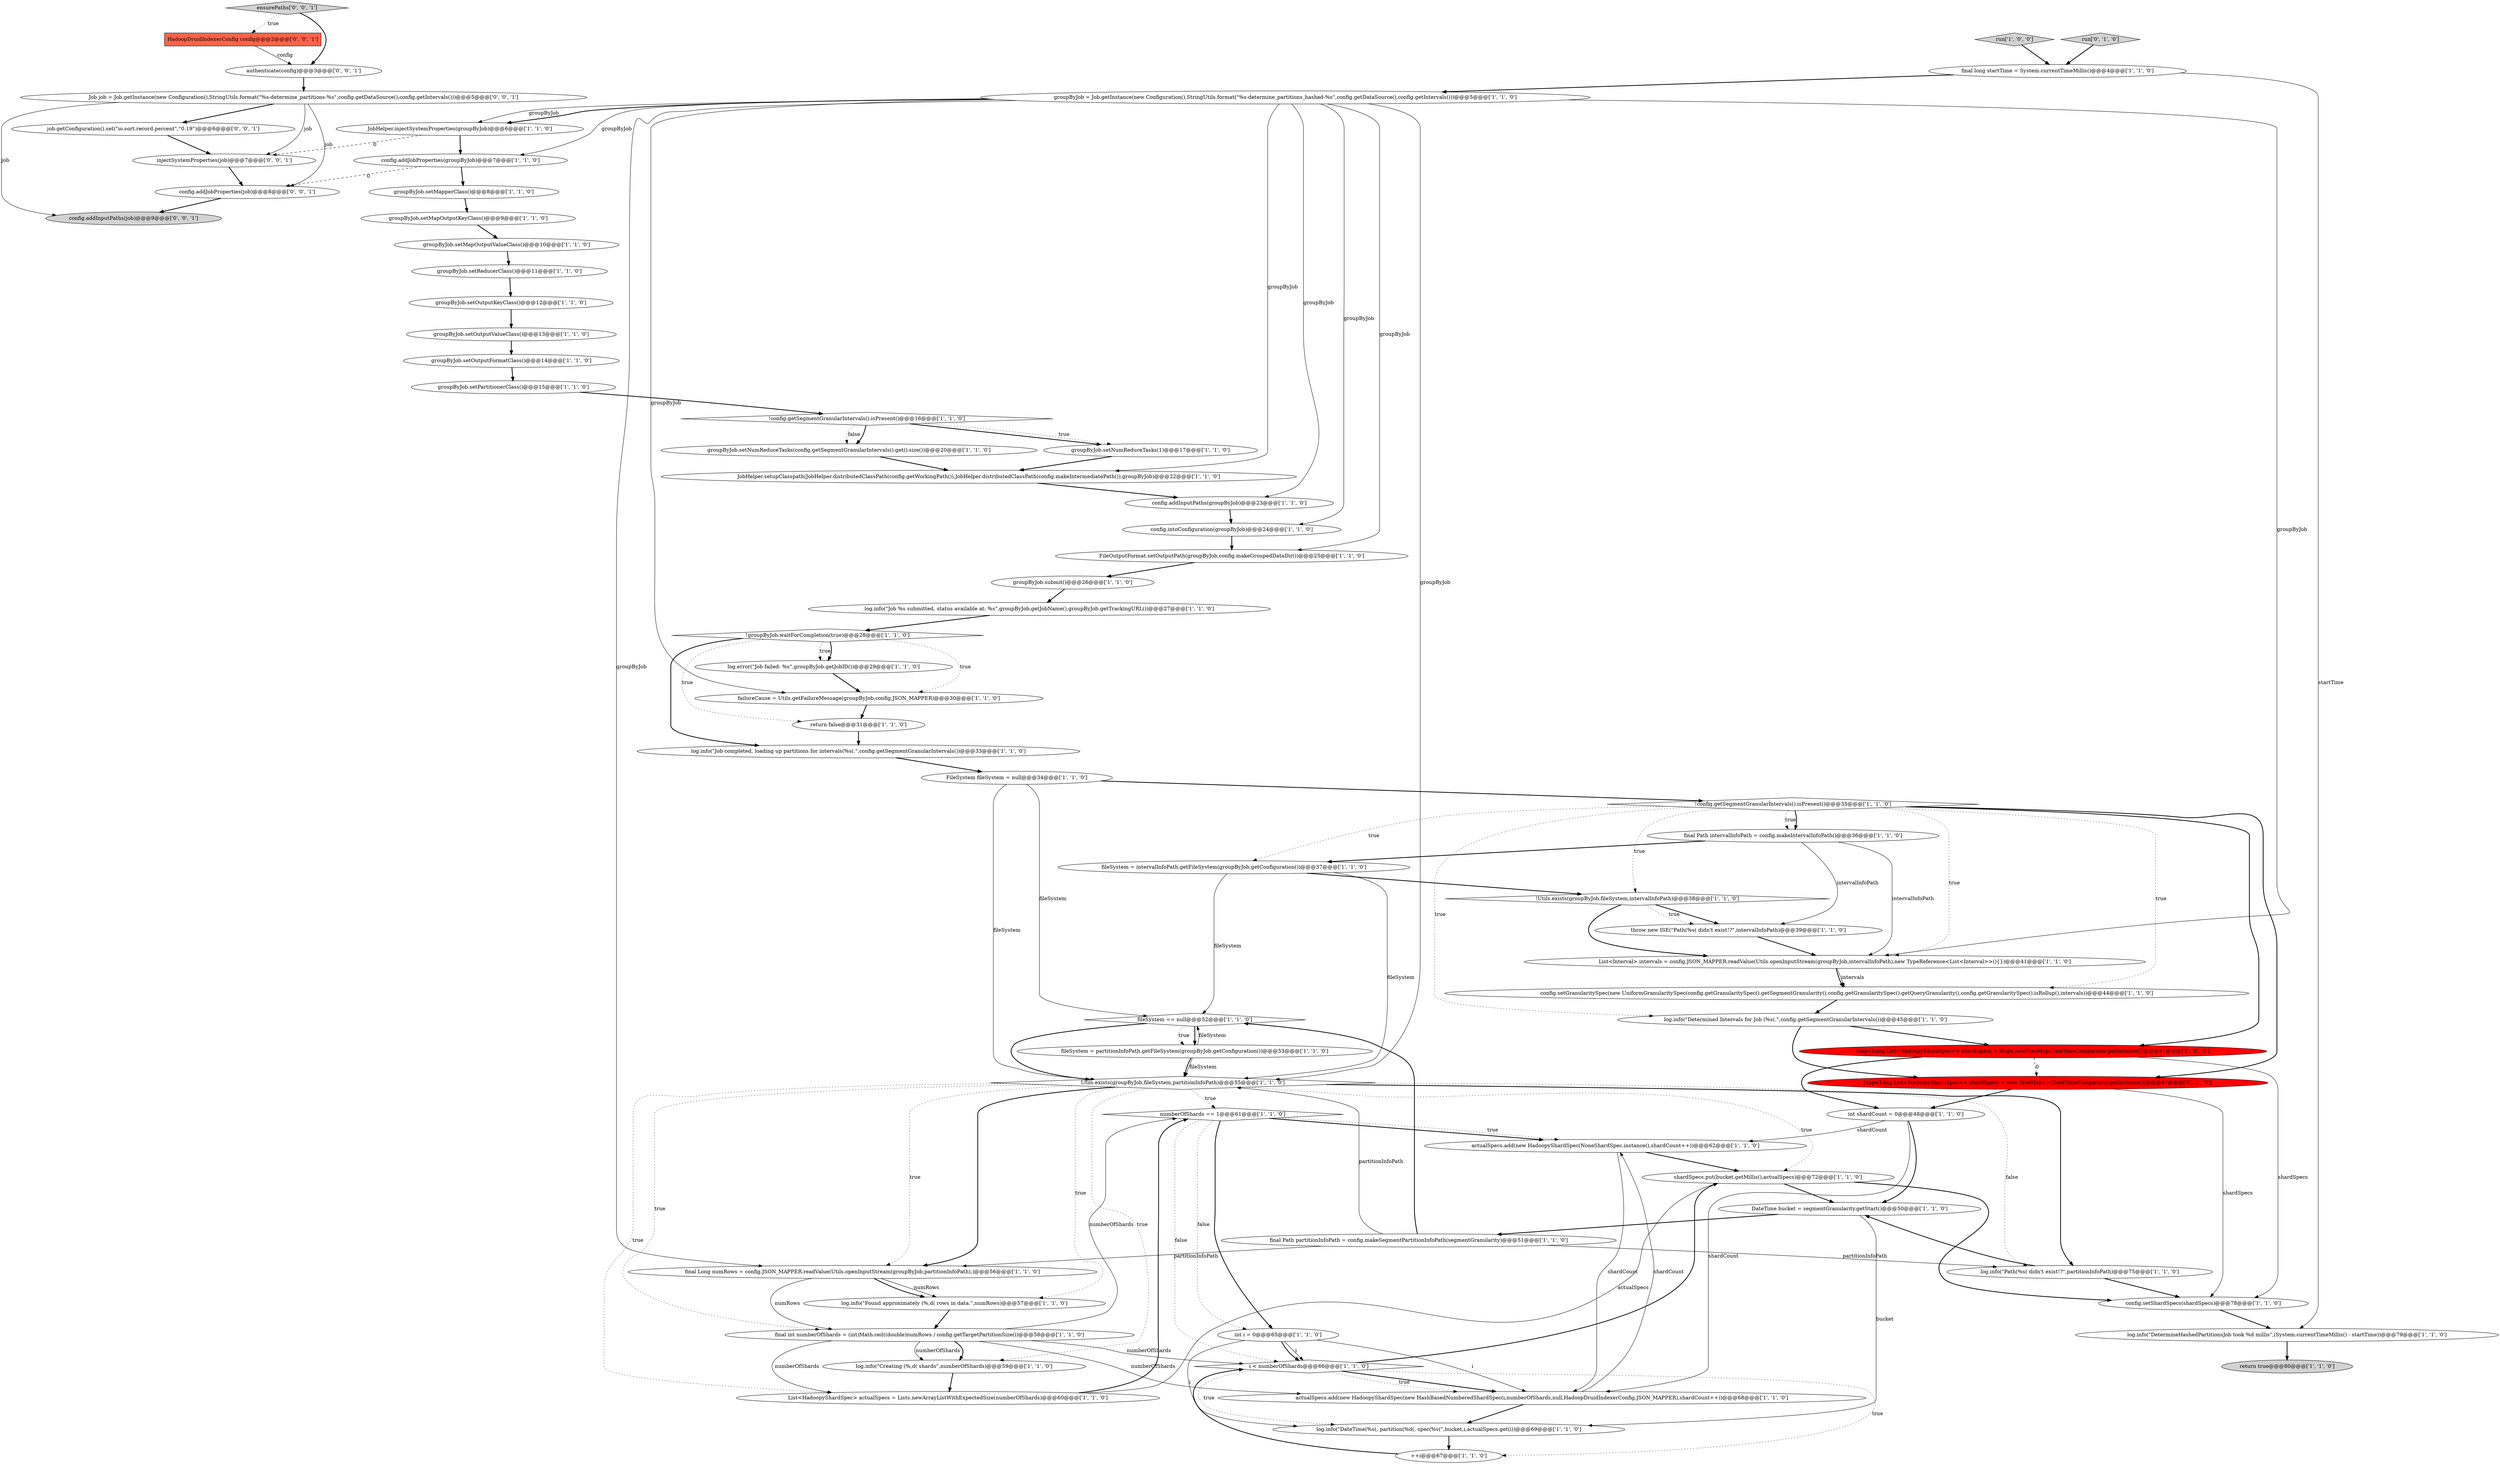 digraph {
51 [style = filled, label = "groupByJob.setMapOutputValueClass()@@@10@@@['1', '1', '0']", fillcolor = white, shape = ellipse image = "AAA0AAABBB1BBB"];
65 [style = filled, label = "Job job = Job.getInstance(new Configuration(),StringUtils.format(\"%s-determine_partitions-%s\",config.getDataSource(),config.getIntervals()))@@@5@@@['0', '0', '1']", fillcolor = white, shape = ellipse image = "AAA0AAABBB3BBB"];
34 [style = filled, label = "FileSystem fileSystem = null@@@34@@@['1', '1', '0']", fillcolor = white, shape = ellipse image = "AAA0AAABBB1BBB"];
8 [style = filled, label = "failureCause = Utils.getFailureMessage(groupByJob,config.JSON_MAPPER)@@@30@@@['1', '1', '0']", fillcolor = white, shape = ellipse image = "AAA0AAABBB1BBB"];
32 [style = filled, label = "fileSystem = intervalInfoPath.getFileSystem(groupByJob.getConfiguration())@@@37@@@['1', '1', '0']", fillcolor = white, shape = ellipse image = "AAA0AAABBB1BBB"];
4 [style = filled, label = "groupByJob.setPartitionerClass()@@@15@@@['1', '1', '0']", fillcolor = white, shape = ellipse image = "AAA0AAABBB1BBB"];
3 [style = filled, label = "return false@@@31@@@['1', '1', '0']", fillcolor = white, shape = ellipse image = "AAA0AAABBB1BBB"];
13 [style = filled, label = "numberOfShards == 1@@@61@@@['1', '1', '0']", fillcolor = white, shape = diamond image = "AAA0AAABBB1BBB"];
20 [style = filled, label = "Map<Long,List<HadoopyShardSpec>> shardSpecs = Maps.newTreeMap(DateTimeComparator.getInstance())@@@47@@@['1', '0', '0']", fillcolor = red, shape = ellipse image = "AAA1AAABBB1BBB"];
18 [style = filled, label = "groupByJob.submit()@@@26@@@['1', '1', '0']", fillcolor = white, shape = ellipse image = "AAA0AAABBB1BBB"];
46 [style = filled, label = "shardSpecs.put(bucket.getMillis(),actualSpecs)@@@72@@@['1', '1', '0']", fillcolor = white, shape = ellipse image = "AAA0AAABBB1BBB"];
41 [style = filled, label = "log.info(\"Found approximately (%,d( rows in data.\",numRows)@@@57@@@['1', '1', '0']", fillcolor = white, shape = ellipse image = "AAA0AAABBB1BBB"];
25 [style = filled, label = "JobHelper.setupClasspath(JobHelper.distributedClassPath(config.getWorkingPath()),JobHelper.distributedClassPath(config.makeIntermediatePath()),groupByJob)@@@22@@@['1', '1', '0']", fillcolor = white, shape = ellipse image = "AAA0AAABBB1BBB"];
49 [style = filled, label = "log.info(\"DetermineHashedPartitionsJob took %d millis\",(System.currentTimeMillis() - startTime))@@@79@@@['1', '1', '0']", fillcolor = white, shape = ellipse image = "AAA0AAABBB1BBB"];
14 [style = filled, label = "!config.getSegmentGranularIntervals().isPresent()@@@35@@@['1', '1', '0']", fillcolor = white, shape = diamond image = "AAA0AAABBB1BBB"];
36 [style = filled, label = "log.info(\"Creating (%,d( shards\",numberOfShards)@@@59@@@['1', '1', '0']", fillcolor = white, shape = ellipse image = "AAA0AAABBB1BBB"];
68 [style = filled, label = "job.getConfiguration().set(\"io.sort.record.percent\",\"0.19\")@@@6@@@['0', '0', '1']", fillcolor = white, shape = ellipse image = "AAA0AAABBB3BBB"];
42 [style = filled, label = "List<Interval> intervals = config.JSON_MAPPER.readValue(Utils.openInputStream(groupByJob,intervalInfoPath),new TypeReference<List<Interval>>(){})@@@41@@@['1', '1', '0']", fillcolor = white, shape = ellipse image = "AAA0AAABBB1BBB"];
39 [style = filled, label = "groupByJob = Job.getInstance(new Configuration(),StringUtils.format(\"%s-determine_partitions_hashed-%s\",config.getDataSource(),config.getIntervals()))@@@5@@@['1', '1', '0']", fillcolor = white, shape = ellipse image = "AAA0AAABBB1BBB"];
53 [style = filled, label = "log.error(\"Job failed: %s\",groupByJob.getJobID())@@@29@@@['1', '1', '0']", fillcolor = white, shape = ellipse image = "AAA0AAABBB1BBB"];
27 [style = filled, label = "run['1', '0', '0']", fillcolor = lightgray, shape = diamond image = "AAA0AAABBB1BBB"];
24 [style = filled, label = "final Path partitionInfoPath = config.makeSegmentPartitionInfoPath(segmentGranularity)@@@51@@@['1', '1', '0']", fillcolor = white, shape = ellipse image = "AAA0AAABBB1BBB"];
10 [style = filled, label = "DateTime bucket = segmentGranularity.getStart()@@@50@@@['1', '1', '0']", fillcolor = white, shape = ellipse image = "AAA0AAABBB1BBB"];
23 [style = filled, label = "!config.getSegmentGranularIntervals().isPresent()@@@16@@@['1', '1', '0']", fillcolor = white, shape = diamond image = "AAA0AAABBB1BBB"];
16 [style = filled, label = "return true@@@80@@@['1', '1', '0']", fillcolor = lightgray, shape = ellipse image = "AAA0AAABBB1BBB"];
67 [style = filled, label = "ensurePaths['0', '0', '1']", fillcolor = lightgray, shape = diamond image = "AAA0AAABBB3BBB"];
0 [style = filled, label = "JobHelper.injectSystemProperties(groupByJob)@@@6@@@['1', '1', '0']", fillcolor = white, shape = ellipse image = "AAA0AAABBB1BBB"];
31 [style = filled, label = "log.info(\"DateTime(%s(, partition(%d(, spec(%s(\",bucket,i,actualSpecs.get(i))@@@69@@@['1', '1', '0']", fillcolor = white, shape = ellipse image = "AAA0AAABBB1BBB"];
28 [style = filled, label = "config.intoConfiguration(groupByJob)@@@24@@@['1', '1', '0']", fillcolor = white, shape = ellipse image = "AAA0AAABBB1BBB"];
40 [style = filled, label = "groupByJob.setOutputValueClass()@@@13@@@['1', '1', '0']", fillcolor = white, shape = ellipse image = "AAA0AAABBB1BBB"];
9 [style = filled, label = "config.setShardSpecs(shardSpecs)@@@78@@@['1', '1', '0']", fillcolor = white, shape = ellipse image = "AAA0AAABBB1BBB"];
1 [style = filled, label = "log.info(\"Job %s submitted, status available at: %s\",groupByJob.getJobName(),groupByJob.getTrackingURL())@@@27@@@['1', '1', '0']", fillcolor = white, shape = ellipse image = "AAA0AAABBB1BBB"];
55 [style = filled, label = "fileSystem = partitionInfoPath.getFileSystem(groupByJob.getConfiguration())@@@53@@@['1', '1', '0']", fillcolor = white, shape = ellipse image = "AAA0AAABBB1BBB"];
61 [style = filled, label = "Map<Long,List<HadoopyShardSpec>> shardSpecs = new TreeMap<>(DateTimeComparator.getInstance())@@@47@@@['0', '1', '0']", fillcolor = red, shape = ellipse image = "AAA1AAABBB2BBB"];
66 [style = filled, label = "config.addJobProperties(job)@@@8@@@['0', '0', '1']", fillcolor = white, shape = ellipse image = "AAA0AAABBB3BBB"];
54 [style = filled, label = "config.addInputPaths(groupByJob)@@@23@@@['1', '1', '0']", fillcolor = white, shape = ellipse image = "AAA0AAABBB1BBB"];
56 [style = filled, label = "fileSystem == null@@@52@@@['1', '1', '0']", fillcolor = white, shape = diamond image = "AAA0AAABBB1BBB"];
69 [style = filled, label = "config.addInputPaths(job)@@@9@@@['0', '0', '1']", fillcolor = lightgray, shape = ellipse image = "AAA0AAABBB3BBB"];
26 [style = filled, label = "groupByJob.setMapperClass()@@@8@@@['1', '1', '0']", fillcolor = white, shape = ellipse image = "AAA0AAABBB1BBB"];
44 [style = filled, label = "actualSpecs.add(new HadoopyShardSpec(new HashBasedNumberedShardSpec(i,numberOfShards,null,HadoopDruidIndexerConfig.JSON_MAPPER),shardCount++))@@@68@@@['1', '1', '0']", fillcolor = white, shape = ellipse image = "AAA0AAABBB1BBB"];
62 [style = filled, label = "injectSystemProperties(job)@@@7@@@['0', '0', '1']", fillcolor = white, shape = ellipse image = "AAA0AAABBB3BBB"];
37 [style = filled, label = "++i@@@67@@@['1', '1', '0']", fillcolor = white, shape = ellipse image = "AAA0AAABBB1BBB"];
45 [style = filled, label = "log.info(\"Path(%s( didn't exist!?\",partitionInfoPath)@@@75@@@['1', '1', '0']", fillcolor = white, shape = ellipse image = "AAA0AAABBB1BBB"];
59 [style = filled, label = "actualSpecs.add(new HadoopyShardSpec(NoneShardSpec.instance(),shardCount++))@@@62@@@['1', '1', '0']", fillcolor = white, shape = ellipse image = "AAA0AAABBB1BBB"];
60 [style = filled, label = "run['0', '1', '0']", fillcolor = lightgray, shape = diamond image = "AAA0AAABBB2BBB"];
29 [style = filled, label = "log.info(\"Determined Intervals for Job (%s(.\",config.getSegmentGranularIntervals())@@@45@@@['1', '1', '0']", fillcolor = white, shape = ellipse image = "AAA0AAABBB1BBB"];
35 [style = filled, label = "groupByJob.setMapOutputKeyClass()@@@9@@@['1', '1', '0']", fillcolor = white, shape = ellipse image = "AAA0AAABBB1BBB"];
47 [style = filled, label = "final Long numRows = config.JSON_MAPPER.readValue(Utils.openInputStream(groupByJob,partitionInfoPath),)@@@56@@@['1', '1', '0']", fillcolor = white, shape = ellipse image = "AAA0AAABBB1BBB"];
15 [style = filled, label = "int shardCount = 0@@@48@@@['1', '1', '0']", fillcolor = white, shape = ellipse image = "AAA0AAABBB1BBB"];
48 [style = filled, label = "Utils.exists(groupByJob,fileSystem,partitionInfoPath)@@@55@@@['1', '1', '0']", fillcolor = white, shape = diamond image = "AAA0AAABBB1BBB"];
22 [style = filled, label = "groupByJob.setReducerClass()@@@11@@@['1', '1', '0']", fillcolor = white, shape = ellipse image = "AAA0AAABBB1BBB"];
50 [style = filled, label = "final long startTime = System.currentTimeMillis()@@@4@@@['1', '1', '0']", fillcolor = white, shape = ellipse image = "AAA0AAABBB1BBB"];
58 [style = filled, label = "throw new ISE(\"Path(%s( didn't exist!?\",intervalInfoPath)@@@39@@@['1', '1', '0']", fillcolor = white, shape = ellipse image = "AAA0AAABBB1BBB"];
30 [style = filled, label = "List<HadoopyShardSpec> actualSpecs = Lists.newArrayListWithExpectedSize(numberOfShards)@@@60@@@['1', '1', '0']", fillcolor = white, shape = ellipse image = "AAA0AAABBB1BBB"];
5 [style = filled, label = "!Utils.exists(groupByJob,fileSystem,intervalInfoPath)@@@38@@@['1', '1', '0']", fillcolor = white, shape = diamond image = "AAA0AAABBB1BBB"];
43 [style = filled, label = "i < numberOfShards@@@66@@@['1', '1', '0']", fillcolor = white, shape = diamond image = "AAA0AAABBB1BBB"];
6 [style = filled, label = "groupByJob.setNumReduceTasks(config.getSegmentGranularIntervals().get().size())@@@20@@@['1', '1', '0']", fillcolor = white, shape = ellipse image = "AAA0AAABBB1BBB"];
17 [style = filled, label = "groupByJob.setOutputFormatClass()@@@14@@@['1', '1', '0']", fillcolor = white, shape = ellipse image = "AAA0AAABBB1BBB"];
38 [style = filled, label = "int i = 0@@@65@@@['1', '1', '0']", fillcolor = white, shape = ellipse image = "AAA0AAABBB1BBB"];
57 [style = filled, label = "groupByJob.setOutputKeyClass()@@@12@@@['1', '1', '0']", fillcolor = white, shape = ellipse image = "AAA0AAABBB1BBB"];
33 [style = filled, label = "log.info(\"Job completed, loading up partitions for intervals(%s(.\",config.getSegmentGranularIntervals())@@@33@@@['1', '1', '0']", fillcolor = white, shape = ellipse image = "AAA0AAABBB1BBB"];
2 [style = filled, label = "config.setGranularitySpec(new UniformGranularitySpec(config.getGranularitySpec().getSegmentGranularity(),config.getGranularitySpec().getQueryGranularity(),config.getGranularitySpec().isRollup(),intervals))@@@44@@@['1', '1', '0']", fillcolor = white, shape = ellipse image = "AAA0AAABBB1BBB"];
63 [style = filled, label = "HadoopDruidIndexerConfig config@@@2@@@['0', '0', '1']", fillcolor = tomato, shape = box image = "AAA0AAABBB3BBB"];
7 [style = filled, label = "!groupByJob.waitForCompletion(true)@@@28@@@['1', '1', '0']", fillcolor = white, shape = diamond image = "AAA0AAABBB1BBB"];
52 [style = filled, label = "groupByJob.setNumReduceTasks(1)@@@17@@@['1', '1', '0']", fillcolor = white, shape = ellipse image = "AAA0AAABBB1BBB"];
64 [style = filled, label = "authenticate(config)@@@3@@@['0', '0', '1']", fillcolor = white, shape = ellipse image = "AAA0AAABBB3BBB"];
12 [style = filled, label = "final Path intervalInfoPath = config.makeIntervalInfoPath()@@@36@@@['1', '1', '0']", fillcolor = white, shape = ellipse image = "AAA0AAABBB1BBB"];
11 [style = filled, label = "config.addJobProperties(groupByJob)@@@7@@@['1', '1', '0']", fillcolor = white, shape = ellipse image = "AAA0AAABBB1BBB"];
19 [style = filled, label = "final int numberOfShards = (int)Math.ceil((double)numRows / config.getTargetPartitionSize())@@@58@@@['1', '1', '0']", fillcolor = white, shape = ellipse image = "AAA0AAABBB1BBB"];
21 [style = filled, label = "FileOutputFormat.setOutputPath(groupByJob,config.makeGroupedDataDir())@@@25@@@['1', '1', '0']", fillcolor = white, shape = ellipse image = "AAA0AAABBB1BBB"];
31->37 [style = bold, label=""];
14->42 [style = dotted, label="true"];
15->10 [style = bold, label=""];
14->32 [style = dotted, label="true"];
30->13 [style = bold, label=""];
49->16 [style = bold, label=""];
41->19 [style = bold, label=""];
24->45 [style = solid, label="partitionInfoPath"];
10->24 [style = bold, label=""];
60->50 [style = bold, label=""];
19->36 [style = bold, label=""];
47->41 [style = solid, label="numRows"];
21->18 [style = bold, label=""];
30->46 [style = solid, label="actualSpecs"];
55->48 [style = bold, label=""];
13->59 [style = bold, label=""];
37->43 [style = bold, label=""];
28->21 [style = bold, label=""];
19->36 [style = solid, label="numberOfShards"];
50->49 [style = solid, label="startTime"];
23->52 [style = bold, label=""];
65->68 [style = bold, label=""];
39->25 [style = solid, label="groupByJob"];
22->57 [style = bold, label=""];
26->35 [style = bold, label=""];
20->61 [style = dashed, label="0"];
15->44 [style = solid, label="shardCount"];
20->15 [style = bold, label=""];
43->44 [style = bold, label=""];
45->10 [style = bold, label=""];
14->20 [style = bold, label=""];
14->2 [style = dotted, label="true"];
65->69 [style = solid, label="job"];
13->59 [style = dotted, label="true"];
42->2 [style = bold, label=""];
67->64 [style = bold, label=""];
59->44 [style = solid, label="shardCount"];
14->12 [style = dotted, label="true"];
57->40 [style = bold, label=""];
48->13 [style = dotted, label="true"];
3->33 [style = bold, label=""];
38->43 [style = solid, label="i"];
50->39 [style = bold, label=""];
43->46 [style = bold, label=""];
39->0 [style = solid, label="groupByJob"];
10->31 [style = solid, label="bucket"];
48->36 [style = dotted, label="true"];
48->46 [style = dotted, label="true"];
66->69 [style = bold, label=""];
7->33 [style = bold, label=""];
29->20 [style = bold, label=""];
36->30 [style = bold, label=""];
19->30 [style = solid, label="numberOfShards"];
65->62 [style = solid, label="job"];
65->66 [style = solid, label="job"];
18->1 [style = bold, label=""];
48->47 [style = dotted, label="true"];
48->30 [style = dotted, label="true"];
40->17 [style = bold, label=""];
58->42 [style = bold, label=""];
47->41 [style = bold, label=""];
42->2 [style = solid, label="intervals"];
56->48 [style = bold, label=""];
48->19 [style = dotted, label="true"];
14->61 [style = bold, label=""];
34->14 [style = bold, label=""];
7->8 [style = dotted, label="true"];
35->51 [style = bold, label=""];
48->41 [style = dotted, label="true"];
4->23 [style = bold, label=""];
59->46 [style = bold, label=""];
11->26 [style = bold, label=""];
56->55 [style = dotted, label="true"];
29->61 [style = bold, label=""];
24->56 [style = bold, label=""];
34->48 [style = solid, label="fileSystem"];
46->9 [style = bold, label=""];
6->25 [style = bold, label=""];
32->56 [style = solid, label="fileSystem"];
12->42 [style = solid, label="intervalInfoPath"];
8->3 [style = bold, label=""];
39->48 [style = solid, label="groupByJob"];
23->52 [style = dotted, label="true"];
46->10 [style = bold, label=""];
12->32 [style = bold, label=""];
0->11 [style = bold, label=""];
39->47 [style = solid, label="groupByJob"];
62->66 [style = bold, label=""];
1->7 [style = bold, label=""];
38->44 [style = solid, label="i"];
43->44 [style = dotted, label="true"];
39->54 [style = solid, label="groupByJob"];
0->62 [style = dashed, label="0"];
14->5 [style = dotted, label="true"];
24->47 [style = solid, label="partitionInfoPath"];
39->21 [style = solid, label="groupByJob"];
64->65 [style = bold, label=""];
23->6 [style = bold, label=""];
19->13 [style = solid, label="numberOfShards"];
39->8 [style = solid, label="groupByJob"];
20->9 [style = solid, label="shardSpecs"];
53->8 [style = bold, label=""];
5->58 [style = bold, label=""];
9->49 [style = bold, label=""];
54->28 [style = bold, label=""];
25->54 [style = bold, label=""];
19->43 [style = solid, label="numberOfShards"];
45->9 [style = bold, label=""];
44->31 [style = bold, label=""];
17->4 [style = bold, label=""];
38->43 [style = bold, label=""];
19->44 [style = solid, label="numberOfShards"];
44->59 [style = solid, label="shardCount"];
63->64 [style = solid, label="config"];
15->59 [style = solid, label="shardCount"];
32->5 [style = bold, label=""];
55->56 [style = solid, label="fileSystem"];
67->63 [style = dotted, label="true"];
48->45 [style = dotted, label="false"];
38->31 [style = solid, label="i"];
39->28 [style = solid, label="groupByJob"];
5->58 [style = dotted, label="true"];
68->62 [style = bold, label=""];
55->48 [style = solid, label="fileSystem"];
39->11 [style = solid, label="groupByJob"];
39->42 [style = solid, label="groupByJob"];
47->19 [style = solid, label="numRows"];
13->43 [style = dotted, label="false"];
48->45 [style = bold, label=""];
61->9 [style = solid, label="shardSpecs"];
39->0 [style = bold, label=""];
43->37 [style = dotted, label="true"];
52->25 [style = bold, label=""];
23->6 [style = dotted, label="false"];
34->56 [style = solid, label="fileSystem"];
7->3 [style = dotted, label="true"];
48->47 [style = bold, label=""];
61->15 [style = bold, label=""];
51->22 [style = bold, label=""];
14->12 [style = bold, label=""];
27->50 [style = bold, label=""];
7->53 [style = dotted, label="true"];
14->29 [style = dotted, label="true"];
43->31 [style = dotted, label="true"];
13->38 [style = bold, label=""];
32->48 [style = solid, label="fileSystem"];
24->48 [style = solid, label="partitionInfoPath"];
5->42 [style = bold, label=""];
11->66 [style = dashed, label="0"];
2->29 [style = bold, label=""];
33->34 [style = bold, label=""];
12->58 [style = solid, label="intervalInfoPath"];
7->53 [style = bold, label=""];
13->38 [style = dotted, label="false"];
56->55 [style = bold, label=""];
}
